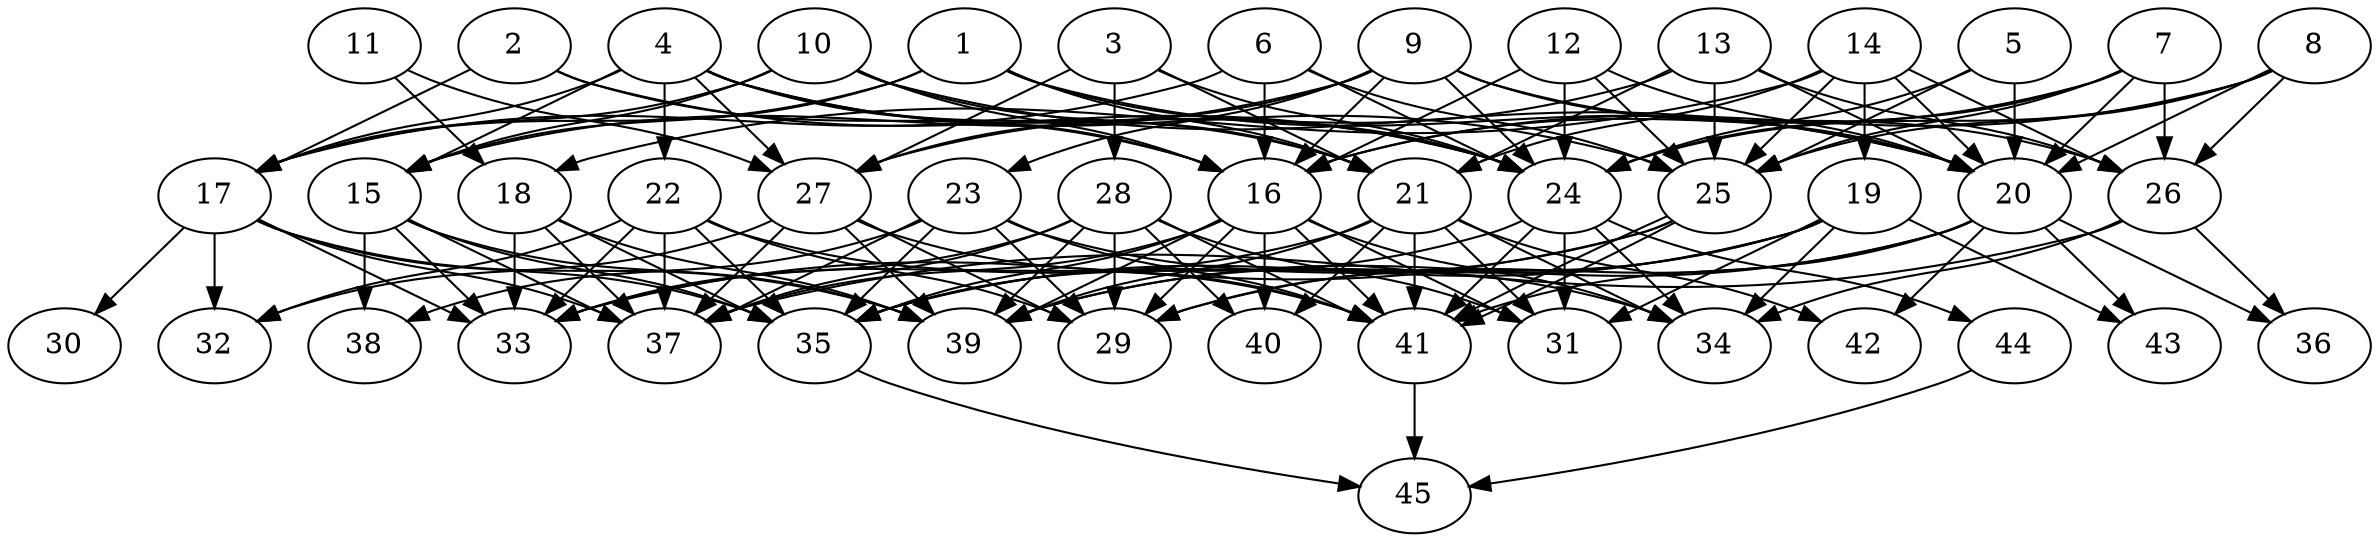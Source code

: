 // DAG automatically generated by daggen at Thu Oct  3 14:07:25 2019
// ./daggen --dot -n 45 --ccr 0.3 --fat 0.7 --regular 0.7 --density 0.7 --mindata 5242880 --maxdata 52428800 
digraph G {
  1 [size="110950400", alpha="0.01", expect_size="33285120"] 
  1 -> 15 [size ="33285120"]
  1 -> 17 [size ="33285120"]
  1 -> 20 [size ="33285120"]
  1 -> 21 [size ="33285120"]
  1 -> 24 [size ="33285120"]
  2 [size="100816213", alpha="0.19", expect_size="30244864"] 
  2 -> 16 [size ="30244864"]
  2 -> 17 [size ="30244864"]
  2 -> 24 [size ="30244864"]
  3 [size="91849387", alpha="0.09", expect_size="27554816"] 
  3 -> 21 [size ="27554816"]
  3 -> 24 [size ="27554816"]
  3 -> 27 [size ="27554816"]
  3 -> 28 [size ="27554816"]
  4 [size="73205760", alpha="0.04", expect_size="21961728"] 
  4 -> 15 [size ="21961728"]
  4 -> 16 [size ="21961728"]
  4 -> 17 [size ="21961728"]
  4 -> 21 [size ="21961728"]
  4 -> 22 [size ="21961728"]
  4 -> 24 [size ="21961728"]
  4 -> 25 [size ="21961728"]
  4 -> 27 [size ="21961728"]
  5 [size="32484693", alpha="0.14", expect_size="9745408"] 
  5 -> 20 [size ="9745408"]
  5 -> 24 [size ="9745408"]
  5 -> 25 [size ="9745408"]
  6 [size="148797440", alpha="0.09", expect_size="44639232"] 
  6 -> 16 [size ="44639232"]
  6 -> 17 [size ="44639232"]
  6 -> 24 [size ="44639232"]
  6 -> 25 [size ="44639232"]
  7 [size="67669333", alpha="0.17", expect_size="20300800"] 
  7 -> 16 [size ="20300800"]
  7 -> 20 [size ="20300800"]
  7 -> 24 [size ="20300800"]
  7 -> 25 [size ="20300800"]
  7 -> 26 [size ="20300800"]
  8 [size="114377387", alpha="0.19", expect_size="34313216"] 
  8 -> 16 [size ="34313216"]
  8 -> 20 [size ="34313216"]
  8 -> 24 [size ="34313216"]
  8 -> 25 [size ="34313216"]
  8 -> 26 [size ="34313216"]
  9 [size="64034133", alpha="0.18", expect_size="19210240"] 
  9 -> 15 [size ="19210240"]
  9 -> 16 [size ="19210240"]
  9 -> 20 [size ="19210240"]
  9 -> 23 [size ="19210240"]
  9 -> 24 [size ="19210240"]
  9 -> 26 [size ="19210240"]
  9 -> 27 [size ="19210240"]
  10 [size="152808107", alpha="0.15", expect_size="45842432"] 
  10 -> 15 [size ="45842432"]
  10 -> 16 [size ="45842432"]
  10 -> 17 [size ="45842432"]
  10 -> 20 [size ="45842432"]
  10 -> 21 [size ="45842432"]
  11 [size="132416853", alpha="0.16", expect_size="39725056"] 
  11 -> 18 [size ="39725056"]
  11 -> 27 [size ="39725056"]
  12 [size="140032000", alpha="0.14", expect_size="42009600"] 
  12 -> 16 [size ="42009600"]
  12 -> 20 [size ="42009600"]
  12 -> 24 [size ="42009600"]
  12 -> 25 [size ="42009600"]
  13 [size="133765120", alpha="0.03", expect_size="40129536"] 
  13 -> 20 [size ="40129536"]
  13 -> 21 [size ="40129536"]
  13 -> 25 [size ="40129536"]
  13 -> 26 [size ="40129536"]
  13 -> 27 [size ="40129536"]
  14 [size="46151680", alpha="0.20", expect_size="13845504"] 
  14 -> 18 [size ="13845504"]
  14 -> 19 [size ="13845504"]
  14 -> 20 [size ="13845504"]
  14 -> 21 [size ="13845504"]
  14 -> 25 [size ="13845504"]
  14 -> 26 [size ="13845504"]
  15 [size="80390827", alpha="0.12", expect_size="24117248"] 
  15 -> 33 [size ="24117248"]
  15 -> 35 [size ="24117248"]
  15 -> 37 [size ="24117248"]
  15 -> 38 [size ="24117248"]
  15 -> 39 [size ="24117248"]
  16 [size="32262827", alpha="0.18", expect_size="9678848"] 
  16 -> 29 [size ="9678848"]
  16 -> 31 [size ="9678848"]
  16 -> 34 [size ="9678848"]
  16 -> 35 [size ="9678848"]
  16 -> 37 [size ="9678848"]
  16 -> 39 [size ="9678848"]
  16 -> 40 [size ="9678848"]
  16 -> 41 [size ="9678848"]
  17 [size="102475093", alpha="0.13", expect_size="30742528"] 
  17 -> 30 [size ="30742528"]
  17 -> 32 [size ="30742528"]
  17 -> 33 [size ="30742528"]
  17 -> 35 [size ="30742528"]
  17 -> 37 [size ="30742528"]
  17 -> 39 [size ="30742528"]
  18 [size="80592213", alpha="0.09", expect_size="24177664"] 
  18 -> 33 [size ="24177664"]
  18 -> 35 [size ="24177664"]
  18 -> 37 [size ="24177664"]
  18 -> 39 [size ="24177664"]
  19 [size="70867627", alpha="0.04", expect_size="21260288"] 
  19 -> 29 [size ="21260288"]
  19 -> 31 [size ="21260288"]
  19 -> 34 [size ="21260288"]
  19 -> 35 [size ="21260288"]
  19 -> 39 [size ="21260288"]
  19 -> 43 [size ="21260288"]
  20 [size="56077653", alpha="0.09", expect_size="16823296"] 
  20 -> 29 [size ="16823296"]
  20 -> 36 [size ="16823296"]
  20 -> 39 [size ="16823296"]
  20 -> 41 [size ="16823296"]
  20 -> 42 [size ="16823296"]
  20 -> 43 [size ="16823296"]
  21 [size="172288000", alpha="0.05", expect_size="51686400"] 
  21 -> 31 [size ="51686400"]
  21 -> 33 [size ="51686400"]
  21 -> 34 [size ="51686400"]
  21 -> 39 [size ="51686400"]
  21 -> 40 [size ="51686400"]
  21 -> 41 [size ="51686400"]
  21 -> 42 [size ="51686400"]
  22 [size="137482240", alpha="0.13", expect_size="41244672"] 
  22 -> 29 [size ="41244672"]
  22 -> 32 [size ="41244672"]
  22 -> 33 [size ="41244672"]
  22 -> 35 [size ="41244672"]
  22 -> 37 [size ="41244672"]
  22 -> 41 [size ="41244672"]
  23 [size="93709653", alpha="0.09", expect_size="28112896"] 
  23 -> 29 [size ="28112896"]
  23 -> 34 [size ="28112896"]
  23 -> 35 [size ="28112896"]
  23 -> 37 [size ="28112896"]
  23 -> 38 [size ="28112896"]
  23 -> 41 [size ="28112896"]
  24 [size="115613013", alpha="0.13", expect_size="34683904"] 
  24 -> 31 [size ="34683904"]
  24 -> 34 [size ="34683904"]
  24 -> 35 [size ="34683904"]
  24 -> 41 [size ="34683904"]
  24 -> 44 [size ="34683904"]
  25 [size="111960747", alpha="0.19", expect_size="33588224"] 
  25 -> 33 [size ="33588224"]
  25 -> 35 [size ="33588224"]
  25 -> 41 [size ="33588224"]
  25 -> 41 [size ="33588224"]
  26 [size="49725440", alpha="0.01", expect_size="14917632"] 
  26 -> 34 [size ="14917632"]
  26 -> 36 [size ="14917632"]
  26 -> 37 [size ="14917632"]
  27 [size="30095360", alpha="0.10", expect_size="9028608"] 
  27 -> 29 [size ="9028608"]
  27 -> 32 [size ="9028608"]
  27 -> 37 [size ="9028608"]
  27 -> 39 [size ="9028608"]
  27 -> 41 [size ="9028608"]
  28 [size="133263360", alpha="0.11", expect_size="39979008"] 
  28 -> 29 [size ="39979008"]
  28 -> 31 [size ="39979008"]
  28 -> 33 [size ="39979008"]
  28 -> 37 [size ="39979008"]
  28 -> 39 [size ="39979008"]
  28 -> 40 [size ="39979008"]
  28 -> 41 [size ="39979008"]
  29 [size="50274987", alpha="0.18", expect_size="15082496"] 
  30 [size="81148587", alpha="0.03", expect_size="24344576"] 
  31 [size="149643947", alpha="0.01", expect_size="44893184"] 
  32 [size="34665813", alpha="0.16", expect_size="10399744"] 
  33 [size="134126933", alpha="0.05", expect_size="40238080"] 
  34 [size="50541227", alpha="0.18", expect_size="15162368"] 
  35 [size="154214400", alpha="0.19", expect_size="46264320"] 
  35 -> 45 [size ="46264320"]
  36 [size="145585493", alpha="0.02", expect_size="43675648"] 
  37 [size="155972267", alpha="0.15", expect_size="46791680"] 
  38 [size="78288213", alpha="0.17", expect_size="23486464"] 
  39 [size="166720853", alpha="0.05", expect_size="50016256"] 
  40 [size="153258667", alpha="0.18", expect_size="45977600"] 
  41 [size="173236907", alpha="0.11", expect_size="51971072"] 
  41 -> 45 [size ="51971072"]
  42 [size="27023360", alpha="0.20", expect_size="8107008"] 
  43 [size="151746560", alpha="0.18", expect_size="45523968"] 
  44 [size="34556587", alpha="0.08", expect_size="10366976"] 
  44 -> 45 [size ="10366976"]
  45 [size="18698240", alpha="0.11", expect_size="5609472"] 
}
